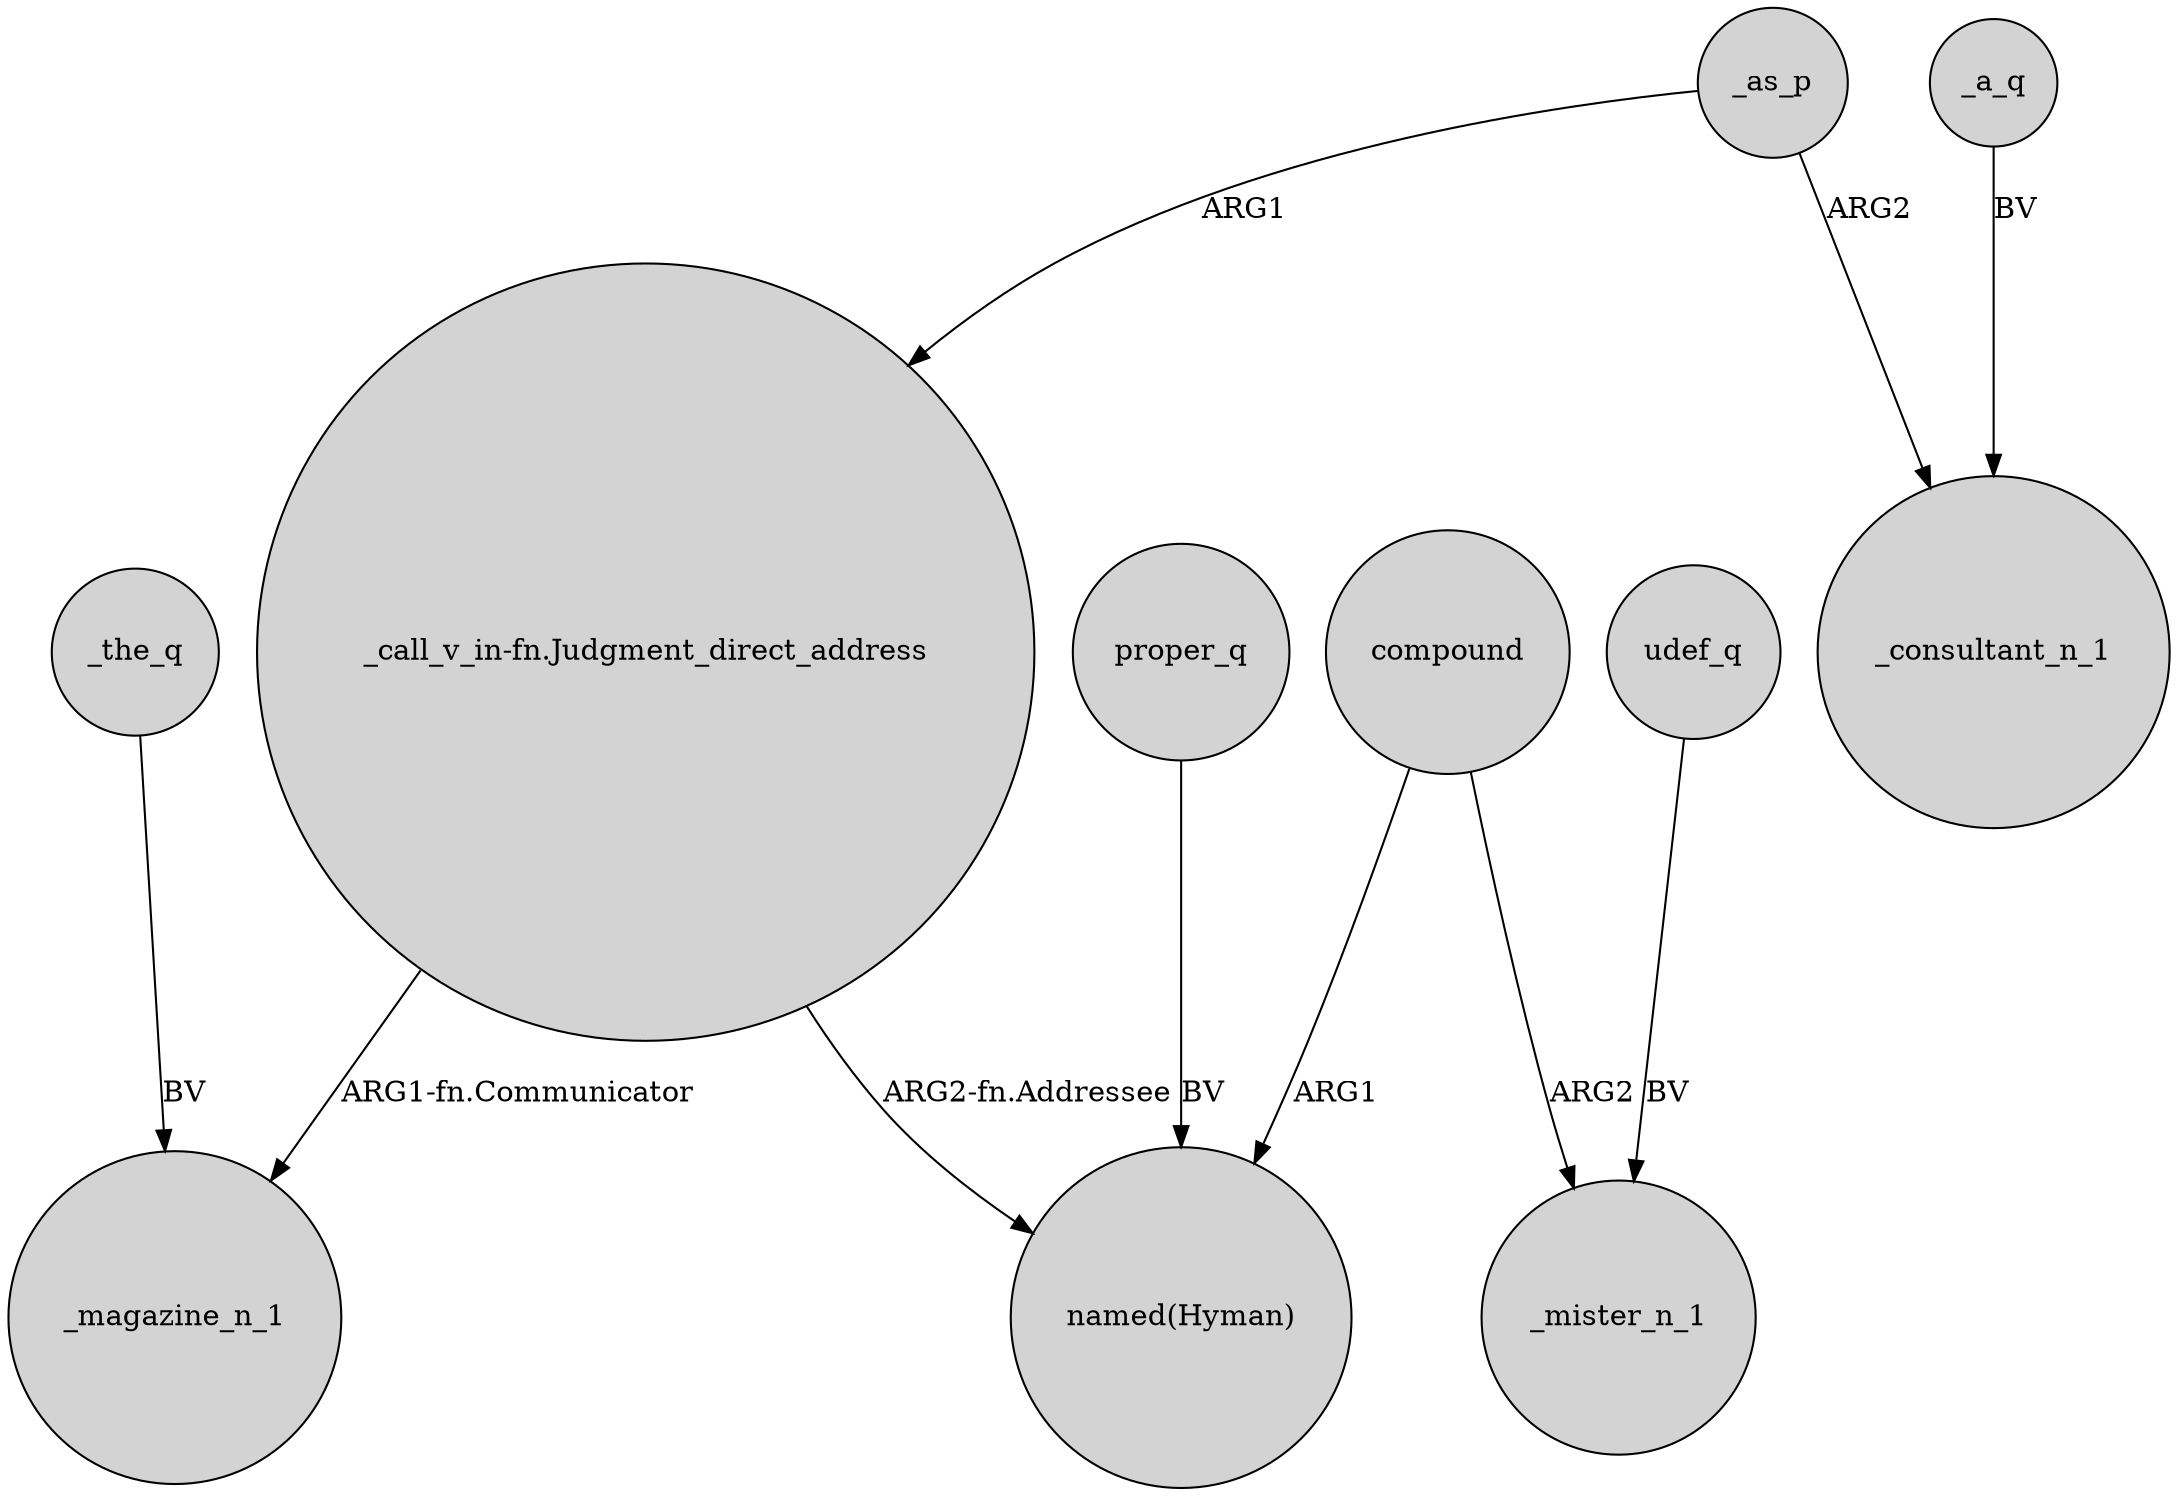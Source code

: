 digraph {
	node [shape=circle style=filled]
	_as_p -> "_call_v_in-fn.Judgment_direct_address" [label=ARG1]
	"_call_v_in-fn.Judgment_direct_address" -> _magazine_n_1 [label="ARG1-fn.Communicator"]
	"_call_v_in-fn.Judgment_direct_address" -> "named(Hyman)" [label="ARG2-fn.Addressee"]
	compound -> _mister_n_1 [label=ARG2]
	_a_q -> _consultant_n_1 [label=BV]
	udef_q -> _mister_n_1 [label=BV]
	_the_q -> _magazine_n_1 [label=BV]
	compound -> "named(Hyman)" [label=ARG1]
	proper_q -> "named(Hyman)" [label=BV]
	_as_p -> _consultant_n_1 [label=ARG2]
}
